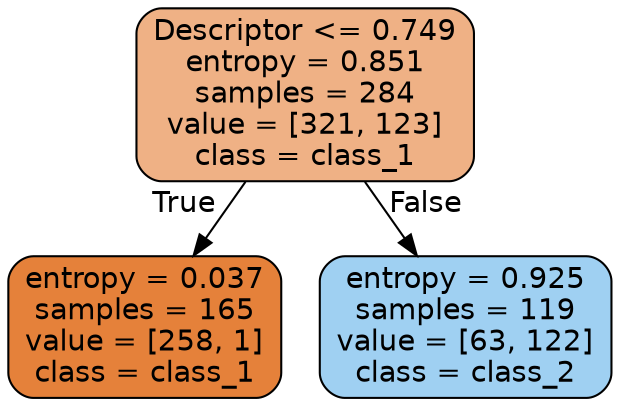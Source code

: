 digraph Tree {
node [shape=box, style="filled, rounded", color="black", fontname="helvetica"] ;
edge [fontname="helvetica"] ;
0 [label="Descriptor <= 0.749\nentropy = 0.851\nsamples = 284\nvalue = [321, 123]\nclass = class_1", fillcolor="#efb185"] ;
1 [label="entropy = 0.037\nsamples = 165\nvalue = [258, 1]\nclass = class_1", fillcolor="#e5813a"] ;
0 -> 1 [labeldistance=2.5, labelangle=45, headlabel="True"] ;
2 [label="entropy = 0.925\nsamples = 119\nvalue = [63, 122]\nclass = class_2", fillcolor="#9fd0f2"] ;
0 -> 2 [labeldistance=2.5, labelangle=-45, headlabel="False"] ;
}
